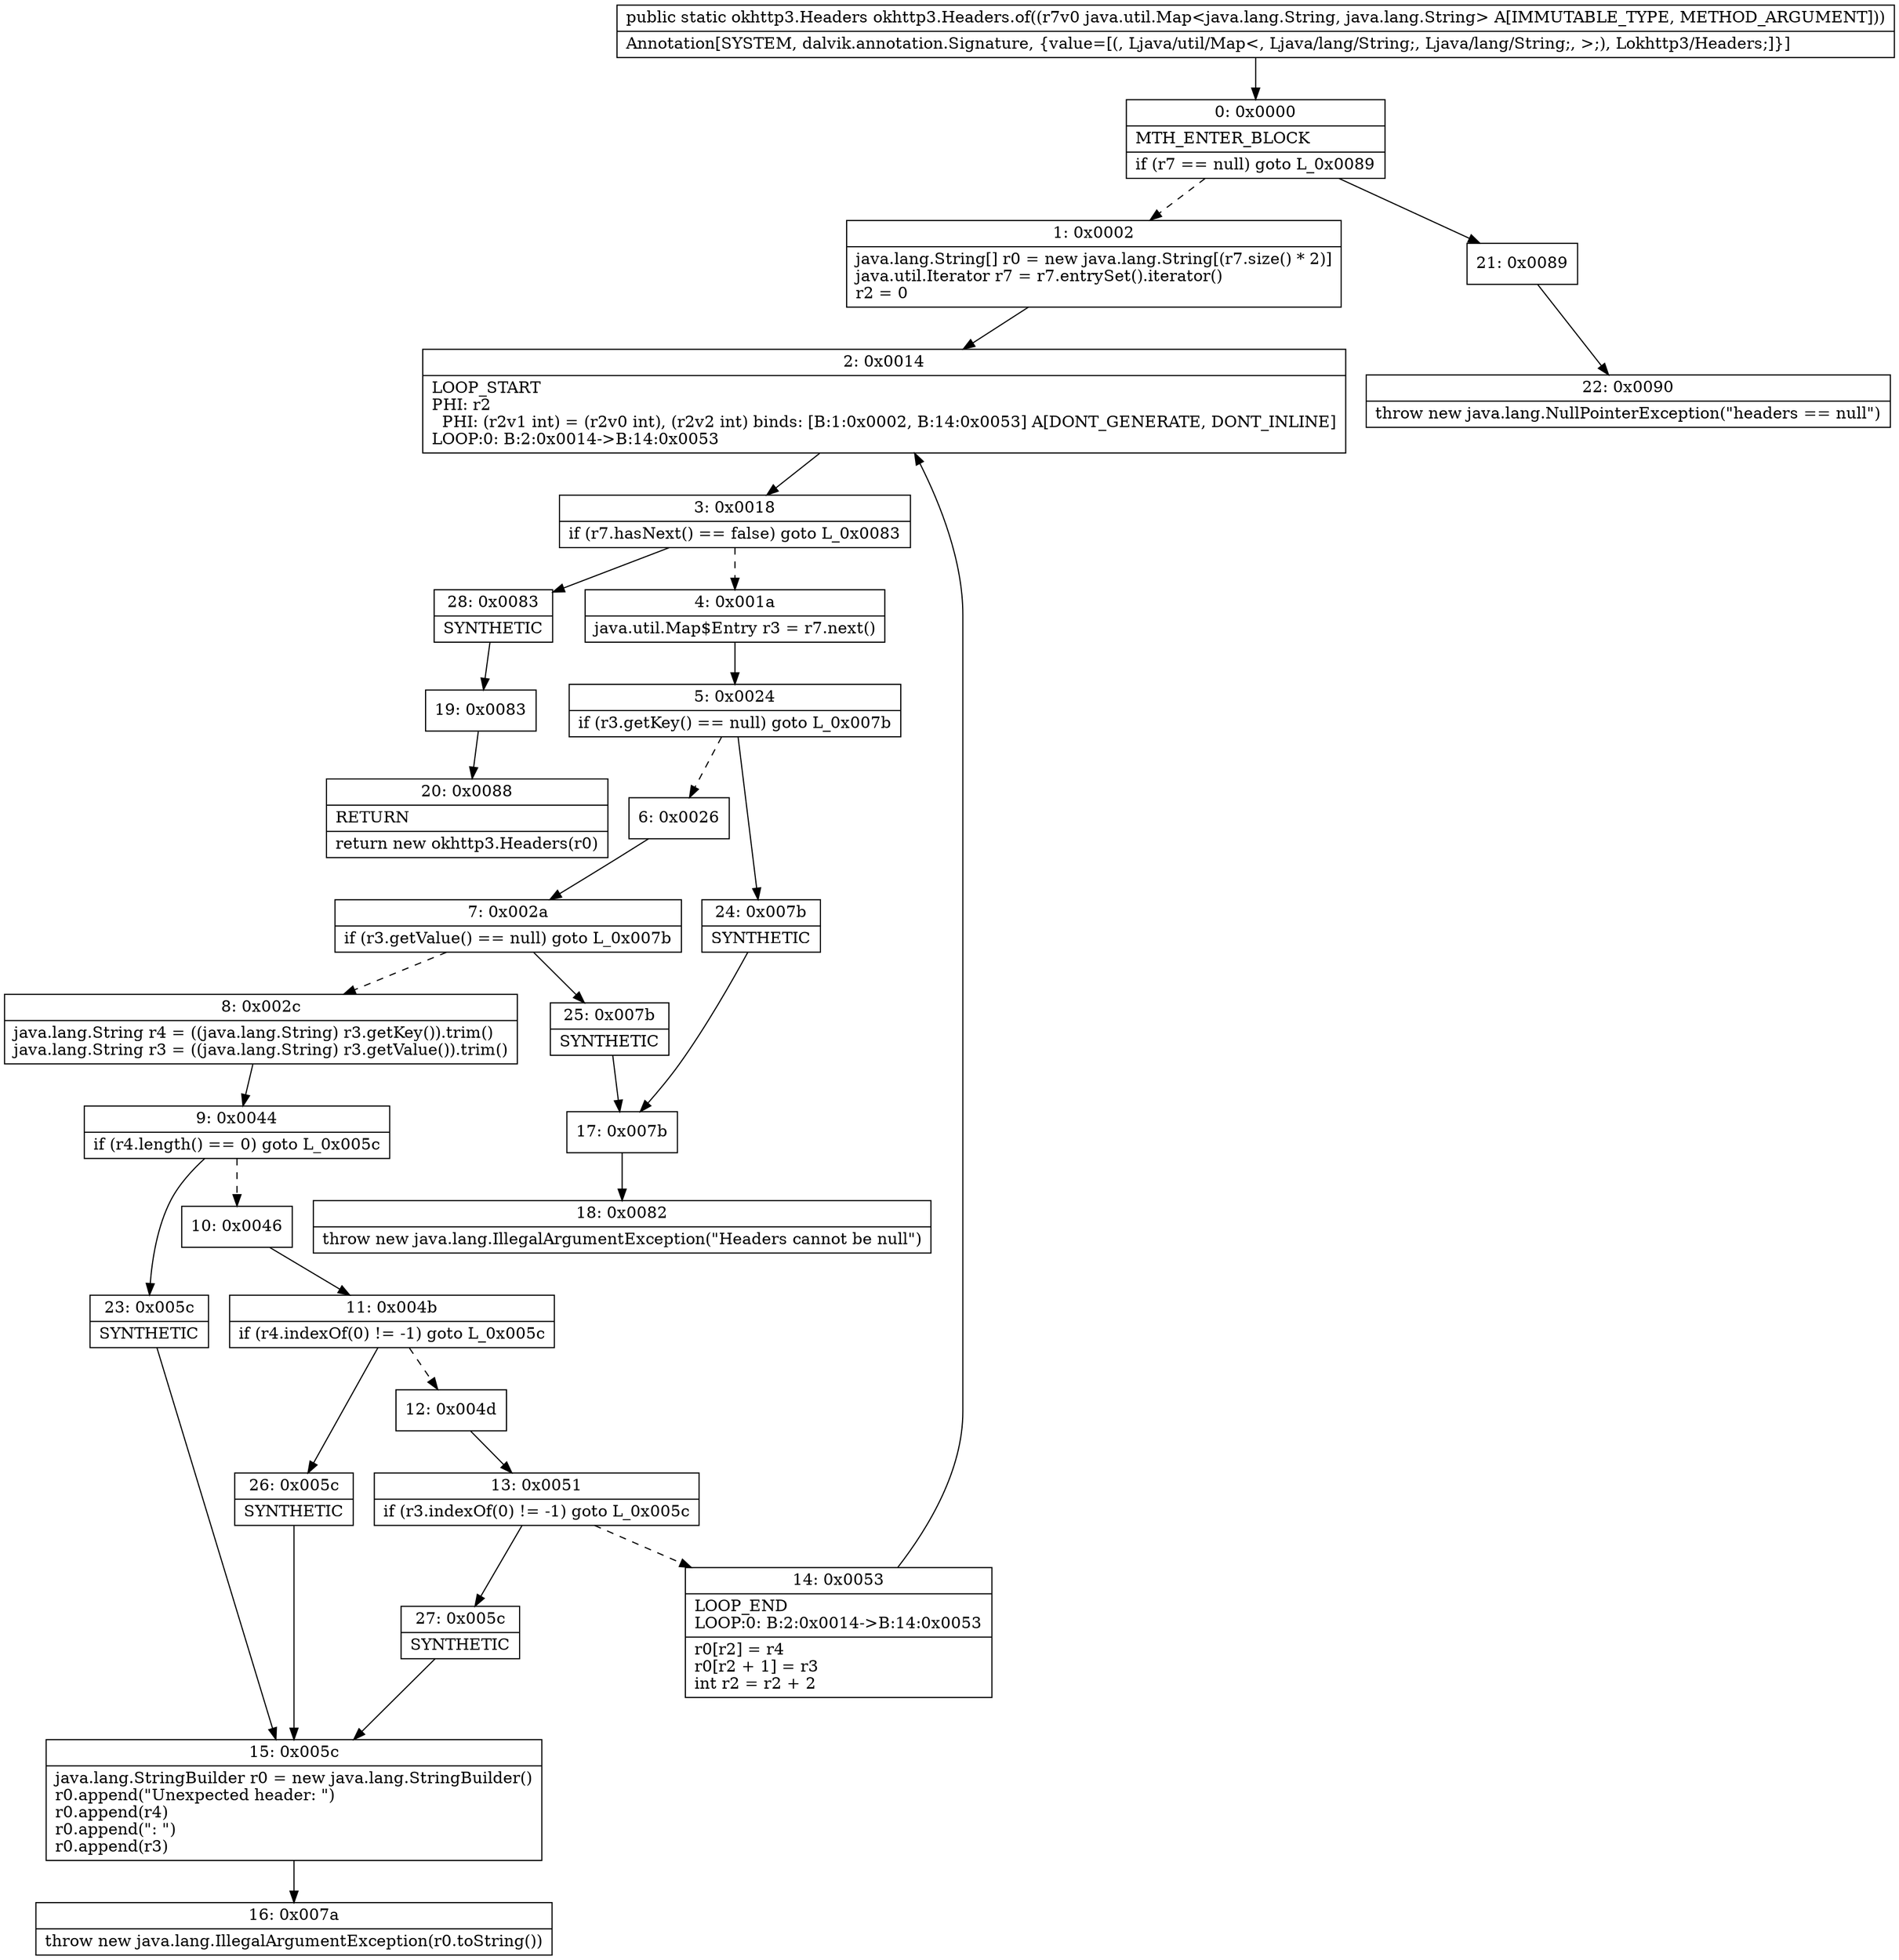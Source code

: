 digraph "CFG forokhttp3.Headers.of(Ljava\/util\/Map;)Lokhttp3\/Headers;" {
Node_0 [shape=record,label="{0\:\ 0x0000|MTH_ENTER_BLOCK\l|if (r7 == null) goto L_0x0089\l}"];
Node_1 [shape=record,label="{1\:\ 0x0002|java.lang.String[] r0 = new java.lang.String[(r7.size() * 2)]\ljava.util.Iterator r7 = r7.entrySet().iterator()\lr2 = 0\l}"];
Node_2 [shape=record,label="{2\:\ 0x0014|LOOP_START\lPHI: r2 \l  PHI: (r2v1 int) = (r2v0 int), (r2v2 int) binds: [B:1:0x0002, B:14:0x0053] A[DONT_GENERATE, DONT_INLINE]\lLOOP:0: B:2:0x0014\-\>B:14:0x0053\l}"];
Node_3 [shape=record,label="{3\:\ 0x0018|if (r7.hasNext() == false) goto L_0x0083\l}"];
Node_4 [shape=record,label="{4\:\ 0x001a|java.util.Map$Entry r3 = r7.next()\l}"];
Node_5 [shape=record,label="{5\:\ 0x0024|if (r3.getKey() == null) goto L_0x007b\l}"];
Node_6 [shape=record,label="{6\:\ 0x0026}"];
Node_7 [shape=record,label="{7\:\ 0x002a|if (r3.getValue() == null) goto L_0x007b\l}"];
Node_8 [shape=record,label="{8\:\ 0x002c|java.lang.String r4 = ((java.lang.String) r3.getKey()).trim()\ljava.lang.String r3 = ((java.lang.String) r3.getValue()).trim()\l}"];
Node_9 [shape=record,label="{9\:\ 0x0044|if (r4.length() == 0) goto L_0x005c\l}"];
Node_10 [shape=record,label="{10\:\ 0x0046}"];
Node_11 [shape=record,label="{11\:\ 0x004b|if (r4.indexOf(0) != \-1) goto L_0x005c\l}"];
Node_12 [shape=record,label="{12\:\ 0x004d}"];
Node_13 [shape=record,label="{13\:\ 0x0051|if (r3.indexOf(0) != \-1) goto L_0x005c\l}"];
Node_14 [shape=record,label="{14\:\ 0x0053|LOOP_END\lLOOP:0: B:2:0x0014\-\>B:14:0x0053\l|r0[r2] = r4\lr0[r2 + 1] = r3\lint r2 = r2 + 2\l}"];
Node_15 [shape=record,label="{15\:\ 0x005c|java.lang.StringBuilder r0 = new java.lang.StringBuilder()\lr0.append(\"Unexpected header: \")\lr0.append(r4)\lr0.append(\": \")\lr0.append(r3)\l}"];
Node_16 [shape=record,label="{16\:\ 0x007a|throw new java.lang.IllegalArgumentException(r0.toString())\l}"];
Node_17 [shape=record,label="{17\:\ 0x007b}"];
Node_18 [shape=record,label="{18\:\ 0x0082|throw new java.lang.IllegalArgumentException(\"Headers cannot be null\")\l}"];
Node_19 [shape=record,label="{19\:\ 0x0083}"];
Node_20 [shape=record,label="{20\:\ 0x0088|RETURN\l|return new okhttp3.Headers(r0)\l}"];
Node_21 [shape=record,label="{21\:\ 0x0089}"];
Node_22 [shape=record,label="{22\:\ 0x0090|throw new java.lang.NullPointerException(\"headers == null\")\l}"];
Node_23 [shape=record,label="{23\:\ 0x005c|SYNTHETIC\l}"];
Node_24 [shape=record,label="{24\:\ 0x007b|SYNTHETIC\l}"];
Node_25 [shape=record,label="{25\:\ 0x007b|SYNTHETIC\l}"];
Node_26 [shape=record,label="{26\:\ 0x005c|SYNTHETIC\l}"];
Node_27 [shape=record,label="{27\:\ 0x005c|SYNTHETIC\l}"];
Node_28 [shape=record,label="{28\:\ 0x0083|SYNTHETIC\l}"];
MethodNode[shape=record,label="{public static okhttp3.Headers okhttp3.Headers.of((r7v0 java.util.Map\<java.lang.String, java.lang.String\> A[IMMUTABLE_TYPE, METHOD_ARGUMENT]))  | Annotation[SYSTEM, dalvik.annotation.Signature, \{value=[(, Ljava\/util\/Map\<, Ljava\/lang\/String;, Ljava\/lang\/String;, \>;), Lokhttp3\/Headers;]\}]\l}"];
MethodNode -> Node_0;
Node_0 -> Node_1[style=dashed];
Node_0 -> Node_21;
Node_1 -> Node_2;
Node_2 -> Node_3;
Node_3 -> Node_4[style=dashed];
Node_3 -> Node_28;
Node_4 -> Node_5;
Node_5 -> Node_6[style=dashed];
Node_5 -> Node_24;
Node_6 -> Node_7;
Node_7 -> Node_8[style=dashed];
Node_7 -> Node_25;
Node_8 -> Node_9;
Node_9 -> Node_10[style=dashed];
Node_9 -> Node_23;
Node_10 -> Node_11;
Node_11 -> Node_12[style=dashed];
Node_11 -> Node_26;
Node_12 -> Node_13;
Node_13 -> Node_14[style=dashed];
Node_13 -> Node_27;
Node_14 -> Node_2;
Node_15 -> Node_16;
Node_17 -> Node_18;
Node_19 -> Node_20;
Node_21 -> Node_22;
Node_23 -> Node_15;
Node_24 -> Node_17;
Node_25 -> Node_17;
Node_26 -> Node_15;
Node_27 -> Node_15;
Node_28 -> Node_19;
}

